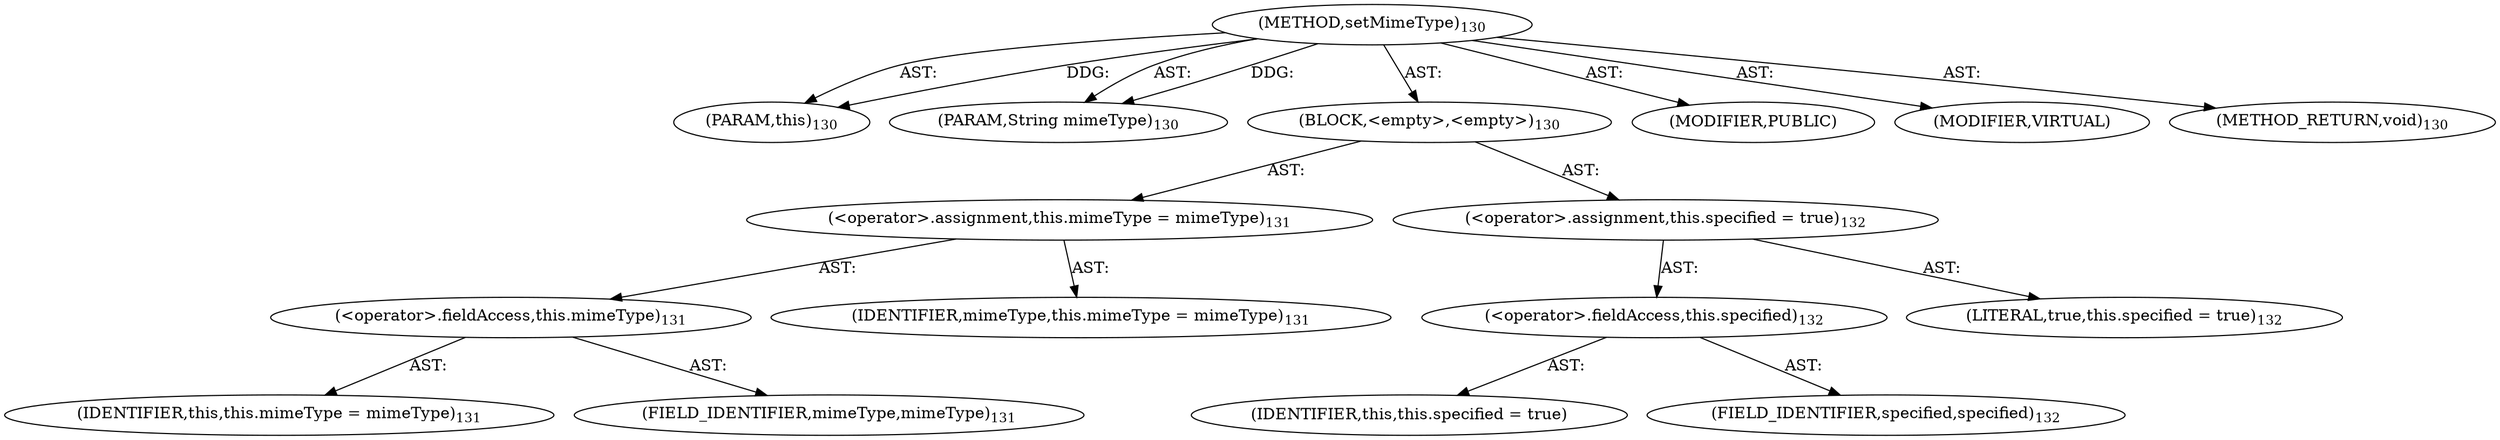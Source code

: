 digraph "setMimeType" {  
"111669149701" [label = <(METHOD,setMimeType)<SUB>130</SUB>> ]
"115964116993" [label = <(PARAM,this)<SUB>130</SUB>> ]
"115964117004" [label = <(PARAM,String mimeType)<SUB>130</SUB>> ]
"25769803781" [label = <(BLOCK,&lt;empty&gt;,&lt;empty&gt;)<SUB>130</SUB>> ]
"30064771118" [label = <(&lt;operator&gt;.assignment,this.mimeType = mimeType)<SUB>131</SUB>> ]
"30064771119" [label = <(&lt;operator&gt;.fieldAccess,this.mimeType)<SUB>131</SUB>> ]
"68719476737" [label = <(IDENTIFIER,this,this.mimeType = mimeType)<SUB>131</SUB>> ]
"55834574869" [label = <(FIELD_IDENTIFIER,mimeType,mimeType)<SUB>131</SUB>> ]
"68719476766" [label = <(IDENTIFIER,mimeType,this.mimeType = mimeType)<SUB>131</SUB>> ]
"30064771120" [label = <(&lt;operator&gt;.assignment,this.specified = true)<SUB>132</SUB>> ]
"30064771121" [label = <(&lt;operator&gt;.fieldAccess,this.specified)<SUB>132</SUB>> ]
"68719476767" [label = <(IDENTIFIER,this,this.specified = true)> ]
"55834574870" [label = <(FIELD_IDENTIFIER,specified,specified)<SUB>132</SUB>> ]
"90194313228" [label = <(LITERAL,true,this.specified = true)<SUB>132</SUB>> ]
"133143986191" [label = <(MODIFIER,PUBLIC)> ]
"133143986192" [label = <(MODIFIER,VIRTUAL)> ]
"128849018885" [label = <(METHOD_RETURN,void)<SUB>130</SUB>> ]
  "111669149701" -> "115964116993"  [ label = "AST: "] 
  "111669149701" -> "115964117004"  [ label = "AST: "] 
  "111669149701" -> "25769803781"  [ label = "AST: "] 
  "111669149701" -> "133143986191"  [ label = "AST: "] 
  "111669149701" -> "133143986192"  [ label = "AST: "] 
  "111669149701" -> "128849018885"  [ label = "AST: "] 
  "25769803781" -> "30064771118"  [ label = "AST: "] 
  "25769803781" -> "30064771120"  [ label = "AST: "] 
  "30064771118" -> "30064771119"  [ label = "AST: "] 
  "30064771118" -> "68719476766"  [ label = "AST: "] 
  "30064771119" -> "68719476737"  [ label = "AST: "] 
  "30064771119" -> "55834574869"  [ label = "AST: "] 
  "30064771120" -> "30064771121"  [ label = "AST: "] 
  "30064771120" -> "90194313228"  [ label = "AST: "] 
  "30064771121" -> "68719476767"  [ label = "AST: "] 
  "30064771121" -> "55834574870"  [ label = "AST: "] 
  "111669149701" -> "115964116993"  [ label = "DDG: "] 
  "111669149701" -> "115964117004"  [ label = "DDG: "] 
}
